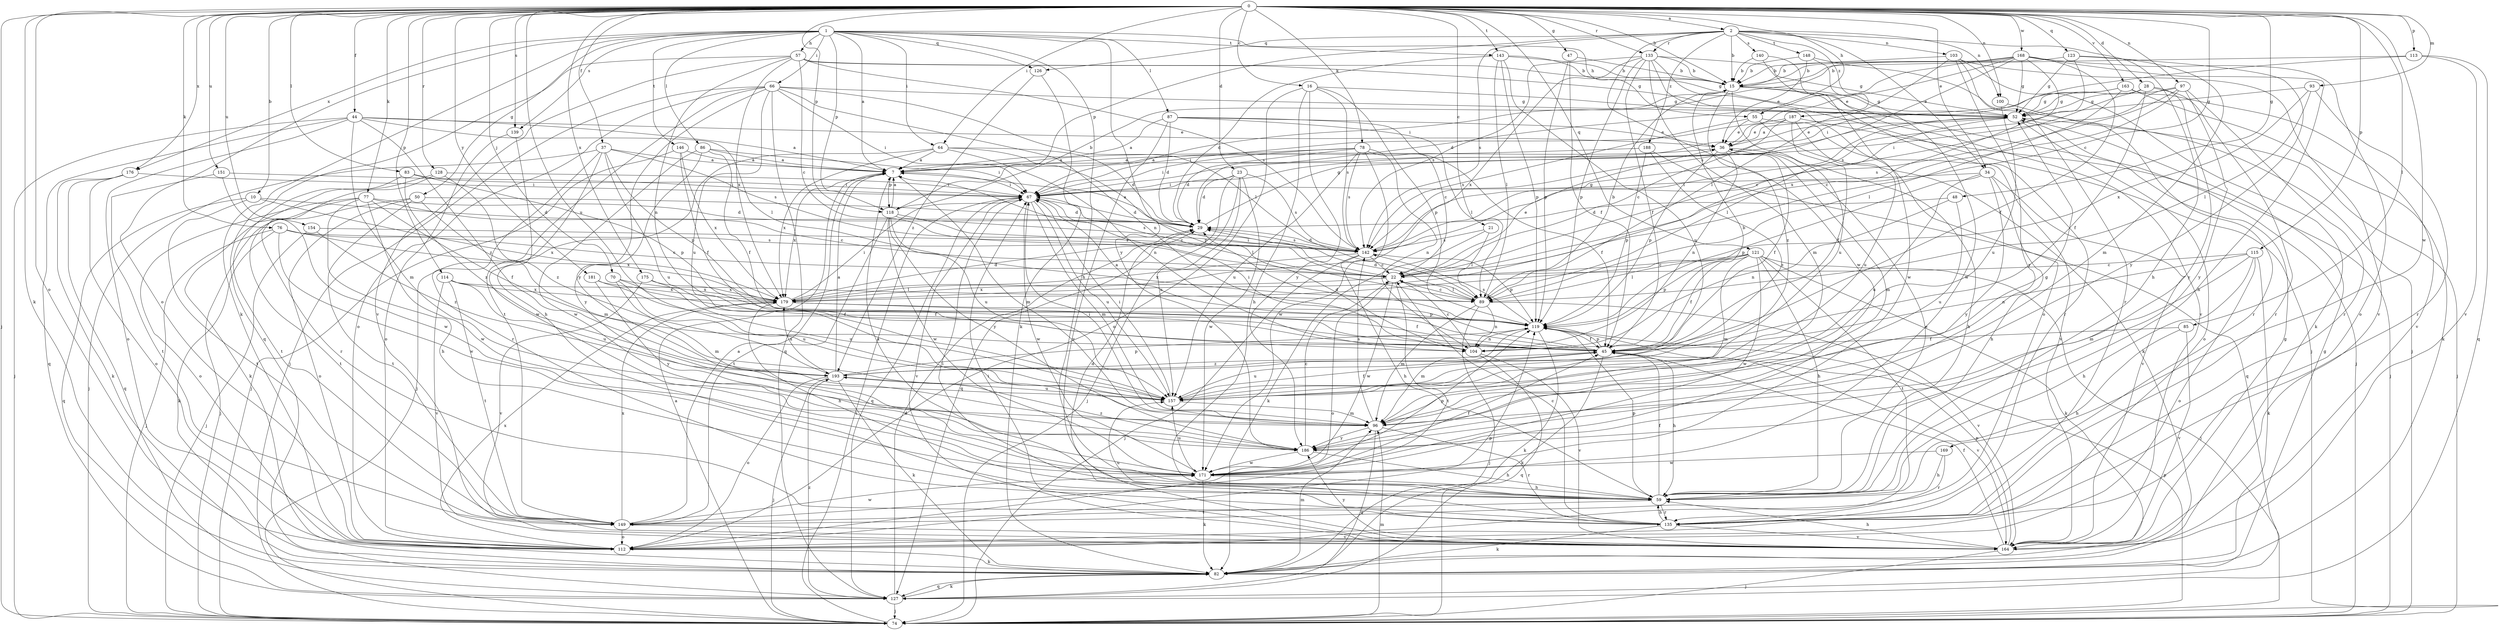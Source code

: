 strict digraph  {
0;
1;
2;
7;
10;
15;
16;
21;
22;
23;
28;
29;
34;
36;
37;
44;
45;
47;
48;
50;
52;
55;
57;
59;
64;
66;
67;
70;
74;
76;
77;
78;
82;
83;
85;
86;
87;
89;
93;
96;
97;
100;
103;
104;
112;
113;
114;
115;
118;
119;
121;
123;
126;
127;
128;
133;
135;
139;
140;
142;
143;
146;
148;
149;
151;
154;
157;
163;
164;
168;
169;
171;
175;
176;
179;
181;
186;
187;
188;
193;
0 -> 2  [label=a];
0 -> 10  [label=b];
0 -> 15  [label=b];
0 -> 16  [label=c];
0 -> 21  [label=c];
0 -> 22  [label=c];
0 -> 23  [label=d];
0 -> 28  [label=d];
0 -> 34  [label=e];
0 -> 37  [label=f];
0 -> 44  [label=f];
0 -> 47  [label=g];
0 -> 48  [label=g];
0 -> 55  [label=h];
0 -> 64  [label=i];
0 -> 70  [label=j];
0 -> 74  [label=j];
0 -> 76  [label=k];
0 -> 77  [label=k];
0 -> 78  [label=k];
0 -> 82  [label=k];
0 -> 83  [label=l];
0 -> 85  [label=l];
0 -> 93  [label=m];
0 -> 97  [label=n];
0 -> 100  [label=n];
0 -> 112  [label=o];
0 -> 113  [label=p];
0 -> 114  [label=p];
0 -> 115  [label=p];
0 -> 118  [label=p];
0 -> 121  [label=q];
0 -> 123  [label=q];
0 -> 128  [label=r];
0 -> 133  [label=r];
0 -> 139  [label=s];
0 -> 143  [label=t];
0 -> 151  [label=u];
0 -> 154  [label=u];
0 -> 157  [label=u];
0 -> 163  [label=v];
0 -> 168  [label=w];
0 -> 169  [label=w];
0 -> 175  [label=x];
0 -> 176  [label=x];
0 -> 181  [label=y];
1 -> 7  [label=a];
1 -> 50  [label=g];
1 -> 55  [label=h];
1 -> 57  [label=h];
1 -> 59  [label=h];
1 -> 64  [label=i];
1 -> 66  [label=i];
1 -> 82  [label=k];
1 -> 86  [label=l];
1 -> 87  [label=l];
1 -> 112  [label=o];
1 -> 118  [label=p];
1 -> 126  [label=q];
1 -> 139  [label=s];
1 -> 143  [label=t];
1 -> 146  [label=t];
1 -> 176  [label=x];
1 -> 186  [label=y];
2 -> 15  [label=b];
2 -> 34  [label=e];
2 -> 59  [label=h];
2 -> 100  [label=n];
2 -> 103  [label=n];
2 -> 118  [label=p];
2 -> 126  [label=q];
2 -> 133  [label=r];
2 -> 140  [label=s];
2 -> 142  [label=s];
2 -> 148  [label=t];
2 -> 171  [label=w];
2 -> 187  [label=z];
2 -> 188  [label=z];
7 -> 67  [label=i];
7 -> 96  [label=m];
7 -> 118  [label=p];
7 -> 179  [label=x];
10 -> 29  [label=d];
10 -> 127  [label=q];
10 -> 149  [label=t];
10 -> 179  [label=x];
15 -> 52  [label=g];
15 -> 74  [label=j];
15 -> 135  [label=r];
15 -> 157  [label=u];
15 -> 193  [label=z];
16 -> 52  [label=g];
16 -> 59  [label=h];
16 -> 112  [label=o];
16 -> 119  [label=p];
16 -> 142  [label=s];
16 -> 186  [label=y];
21 -> 82  [label=k];
21 -> 89  [label=l];
21 -> 142  [label=s];
22 -> 36  [label=e];
22 -> 67  [label=i];
22 -> 89  [label=l];
22 -> 112  [label=o];
22 -> 149  [label=t];
22 -> 171  [label=w];
22 -> 179  [label=x];
23 -> 29  [label=d];
23 -> 67  [label=i];
23 -> 74  [label=j];
23 -> 127  [label=q];
23 -> 142  [label=s];
23 -> 157  [label=u];
23 -> 171  [label=w];
28 -> 22  [label=c];
28 -> 45  [label=f];
28 -> 52  [label=g];
28 -> 135  [label=r];
28 -> 186  [label=y];
29 -> 7  [label=a];
29 -> 52  [label=g];
29 -> 142  [label=s];
34 -> 59  [label=h];
34 -> 67  [label=i];
34 -> 119  [label=p];
34 -> 157  [label=u];
34 -> 164  [label=v];
34 -> 186  [label=y];
36 -> 7  [label=a];
36 -> 45  [label=f];
36 -> 59  [label=h];
36 -> 96  [label=m];
36 -> 104  [label=n];
36 -> 119  [label=p];
37 -> 7  [label=a];
37 -> 74  [label=j];
37 -> 119  [label=p];
37 -> 135  [label=r];
37 -> 142  [label=s];
37 -> 157  [label=u];
37 -> 171  [label=w];
44 -> 7  [label=a];
44 -> 36  [label=e];
44 -> 74  [label=j];
44 -> 89  [label=l];
44 -> 96  [label=m];
44 -> 112  [label=o];
44 -> 127  [label=q];
44 -> 193  [label=z];
45 -> 7  [label=a];
45 -> 15  [label=b];
45 -> 59  [label=h];
45 -> 67  [label=i];
45 -> 82  [label=k];
45 -> 119  [label=p];
45 -> 157  [label=u];
45 -> 164  [label=v];
45 -> 193  [label=z];
47 -> 15  [label=b];
47 -> 45  [label=f];
47 -> 119  [label=p];
48 -> 29  [label=d];
48 -> 104  [label=n];
48 -> 157  [label=u];
50 -> 29  [label=d];
50 -> 74  [label=j];
50 -> 96  [label=m];
50 -> 112  [label=o];
50 -> 149  [label=t];
52 -> 36  [label=e];
52 -> 74  [label=j];
52 -> 89  [label=l];
52 -> 112  [label=o];
55 -> 36  [label=e];
55 -> 82  [label=k];
55 -> 142  [label=s];
55 -> 164  [label=v];
57 -> 15  [label=b];
57 -> 22  [label=c];
57 -> 52  [label=g];
57 -> 104  [label=n];
57 -> 127  [label=q];
57 -> 142  [label=s];
57 -> 164  [label=v];
57 -> 179  [label=x];
59 -> 7  [label=a];
59 -> 29  [label=d];
59 -> 36  [label=e];
59 -> 45  [label=f];
59 -> 119  [label=p];
59 -> 135  [label=r];
59 -> 149  [label=t];
64 -> 7  [label=a];
64 -> 29  [label=d];
64 -> 74  [label=j];
64 -> 104  [label=n];
64 -> 119  [label=p];
64 -> 179  [label=x];
66 -> 52  [label=g];
66 -> 67  [label=i];
66 -> 74  [label=j];
66 -> 89  [label=l];
66 -> 104  [label=n];
66 -> 112  [label=o];
66 -> 127  [label=q];
66 -> 149  [label=t];
66 -> 157  [label=u];
66 -> 186  [label=y];
67 -> 29  [label=d];
67 -> 89  [label=l];
67 -> 96  [label=m];
67 -> 127  [label=q];
67 -> 157  [label=u];
67 -> 164  [label=v];
67 -> 171  [label=w];
70 -> 45  [label=f];
70 -> 96  [label=m];
70 -> 157  [label=u];
70 -> 179  [label=x];
74 -> 7  [label=a];
74 -> 67  [label=i];
74 -> 96  [label=m];
74 -> 119  [label=p];
76 -> 22  [label=c];
76 -> 74  [label=j];
76 -> 82  [label=k];
76 -> 142  [label=s];
76 -> 171  [label=w];
76 -> 179  [label=x];
77 -> 22  [label=c];
77 -> 29  [label=d];
77 -> 45  [label=f];
77 -> 59  [label=h];
77 -> 112  [label=o];
77 -> 149  [label=t];
77 -> 171  [label=w];
78 -> 7  [label=a];
78 -> 29  [label=d];
78 -> 45  [label=f];
78 -> 67  [label=i];
78 -> 104  [label=n];
78 -> 142  [label=s];
78 -> 157  [label=u];
78 -> 171  [label=w];
82 -> 52  [label=g];
82 -> 96  [label=m];
82 -> 127  [label=q];
83 -> 67  [label=i];
83 -> 119  [label=p];
83 -> 149  [label=t];
83 -> 193  [label=z];
85 -> 45  [label=f];
85 -> 59  [label=h];
85 -> 164  [label=v];
86 -> 7  [label=a];
86 -> 45  [label=f];
86 -> 67  [label=i];
86 -> 171  [label=w];
86 -> 186  [label=y];
87 -> 7  [label=a];
87 -> 22  [label=c];
87 -> 29  [label=d];
87 -> 36  [label=e];
87 -> 89  [label=l];
87 -> 164  [label=v];
89 -> 15  [label=b];
89 -> 22  [label=c];
89 -> 29  [label=d];
89 -> 74  [label=j];
89 -> 96  [label=m];
89 -> 104  [label=n];
89 -> 164  [label=v];
93 -> 52  [label=g];
93 -> 89  [label=l];
93 -> 135  [label=r];
93 -> 179  [label=x];
96 -> 52  [label=g];
96 -> 67  [label=i];
96 -> 127  [label=q];
96 -> 135  [label=r];
96 -> 142  [label=s];
96 -> 186  [label=y];
97 -> 22  [label=c];
97 -> 52  [label=g];
97 -> 67  [label=i];
97 -> 135  [label=r];
97 -> 142  [label=s];
97 -> 186  [label=y];
100 -> 135  [label=r];
100 -> 157  [label=u];
103 -> 15  [label=b];
103 -> 82  [label=k];
103 -> 89  [label=l];
103 -> 135  [label=r];
103 -> 164  [label=v];
103 -> 186  [label=y];
104 -> 22  [label=c];
104 -> 29  [label=d];
104 -> 127  [label=q];
104 -> 164  [label=v];
112 -> 82  [label=k];
112 -> 119  [label=p];
112 -> 179  [label=x];
113 -> 15  [label=b];
113 -> 67  [label=i];
113 -> 127  [label=q];
113 -> 164  [label=v];
114 -> 89  [label=l];
114 -> 149  [label=t];
114 -> 157  [label=u];
114 -> 164  [label=v];
114 -> 179  [label=x];
115 -> 22  [label=c];
115 -> 59  [label=h];
115 -> 82  [label=k];
115 -> 96  [label=m];
115 -> 104  [label=n];
115 -> 112  [label=o];
118 -> 7  [label=a];
118 -> 15  [label=b];
118 -> 22  [label=c];
118 -> 142  [label=s];
118 -> 149  [label=t];
118 -> 157  [label=u];
118 -> 171  [label=w];
118 -> 186  [label=y];
119 -> 45  [label=f];
119 -> 82  [label=k];
119 -> 96  [label=m];
119 -> 104  [label=n];
119 -> 142  [label=s];
121 -> 22  [label=c];
121 -> 45  [label=f];
121 -> 59  [label=h];
121 -> 74  [label=j];
121 -> 82  [label=k];
121 -> 89  [label=l];
121 -> 96  [label=m];
121 -> 119  [label=p];
121 -> 149  [label=t];
121 -> 171  [label=w];
123 -> 15  [label=b];
123 -> 52  [label=g];
123 -> 96  [label=m];
123 -> 142  [label=s];
123 -> 186  [label=y];
126 -> 82  [label=k];
126 -> 193  [label=z];
127 -> 29  [label=d];
127 -> 74  [label=j];
127 -> 82  [label=k];
127 -> 193  [label=z];
128 -> 67  [label=i];
128 -> 82  [label=k];
128 -> 135  [label=r];
128 -> 193  [label=z];
133 -> 15  [label=b];
133 -> 45  [label=f];
133 -> 52  [label=g];
133 -> 74  [label=j];
133 -> 96  [label=m];
133 -> 112  [label=o];
133 -> 119  [label=p];
133 -> 142  [label=s];
133 -> 179  [label=x];
135 -> 22  [label=c];
135 -> 59  [label=h];
135 -> 67  [label=i];
135 -> 82  [label=k];
135 -> 157  [label=u];
135 -> 164  [label=v];
139 -> 59  [label=h];
139 -> 112  [label=o];
140 -> 15  [label=b];
140 -> 164  [label=v];
140 -> 171  [label=w];
142 -> 22  [label=c];
142 -> 29  [label=d];
142 -> 52  [label=g];
142 -> 59  [label=h];
142 -> 74  [label=j];
142 -> 119  [label=p];
142 -> 179  [label=x];
143 -> 15  [label=b];
143 -> 29  [label=d];
143 -> 52  [label=g];
143 -> 89  [label=l];
143 -> 119  [label=p];
143 -> 157  [label=u];
146 -> 7  [label=a];
146 -> 45  [label=f];
146 -> 74  [label=j];
146 -> 179  [label=x];
148 -> 15  [label=b];
148 -> 36  [label=e];
148 -> 74  [label=j];
148 -> 171  [label=w];
149 -> 7  [label=a];
149 -> 112  [label=o];
149 -> 164  [label=v];
149 -> 171  [label=w];
149 -> 179  [label=x];
151 -> 67  [label=i];
151 -> 149  [label=t];
151 -> 171  [label=w];
154 -> 74  [label=j];
154 -> 142  [label=s];
154 -> 193  [label=z];
157 -> 45  [label=f];
157 -> 67  [label=i];
157 -> 96  [label=m];
163 -> 7  [label=a];
163 -> 52  [label=g];
163 -> 82  [label=k];
163 -> 89  [label=l];
163 -> 164  [label=v];
164 -> 45  [label=f];
164 -> 52  [label=g];
164 -> 59  [label=h];
164 -> 67  [label=i];
164 -> 74  [label=j];
164 -> 119  [label=p];
164 -> 186  [label=y];
168 -> 15  [label=b];
168 -> 29  [label=d];
168 -> 36  [label=e];
168 -> 45  [label=f];
168 -> 52  [label=g];
168 -> 59  [label=h];
168 -> 67  [label=i];
168 -> 112  [label=o];
168 -> 142  [label=s];
168 -> 179  [label=x];
169 -> 59  [label=h];
169 -> 135  [label=r];
169 -> 171  [label=w];
171 -> 45  [label=f];
171 -> 59  [label=h];
171 -> 82  [label=k];
171 -> 119  [label=p];
171 -> 157  [label=u];
175 -> 157  [label=u];
175 -> 164  [label=v];
175 -> 179  [label=x];
176 -> 67  [label=i];
176 -> 82  [label=k];
176 -> 112  [label=o];
176 -> 127  [label=q];
179 -> 29  [label=d];
179 -> 45  [label=f];
179 -> 59  [label=h];
179 -> 67  [label=i];
179 -> 119  [label=p];
181 -> 45  [label=f];
181 -> 179  [label=x];
181 -> 186  [label=y];
186 -> 22  [label=c];
186 -> 59  [label=h];
186 -> 171  [label=w];
186 -> 193  [label=z];
187 -> 22  [label=c];
187 -> 36  [label=e];
187 -> 45  [label=f];
187 -> 67  [label=i];
187 -> 74  [label=j];
187 -> 157  [label=u];
188 -> 7  [label=a];
188 -> 119  [label=p];
188 -> 127  [label=q];
188 -> 193  [label=z];
193 -> 7  [label=a];
193 -> 74  [label=j];
193 -> 82  [label=k];
193 -> 112  [label=o];
193 -> 119  [label=p];
193 -> 157  [label=u];
193 -> 179  [label=x];
}

